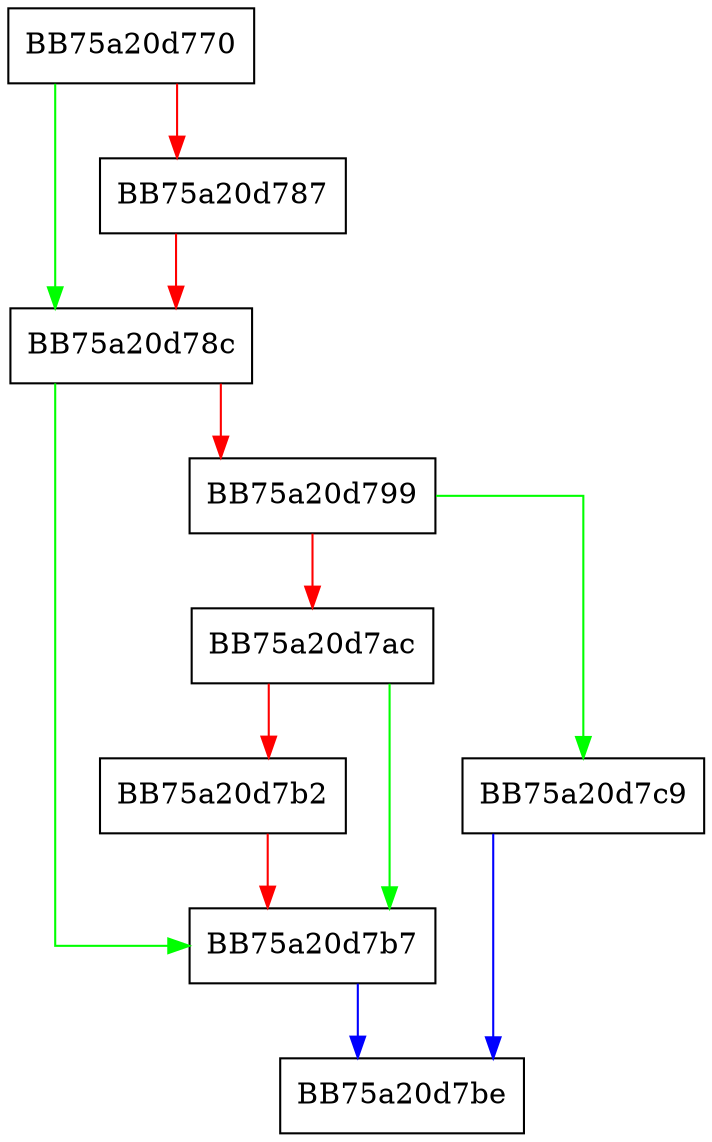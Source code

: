 digraph GetGlobalLuaState {
  node [shape="box"];
  graph [splines=ortho];
  BB75a20d770 -> BB75a20d78c [color="green"];
  BB75a20d770 -> BB75a20d787 [color="red"];
  BB75a20d787 -> BB75a20d78c [color="red"];
  BB75a20d78c -> BB75a20d7b7 [color="green"];
  BB75a20d78c -> BB75a20d799 [color="red"];
  BB75a20d799 -> BB75a20d7c9 [color="green"];
  BB75a20d799 -> BB75a20d7ac [color="red"];
  BB75a20d7ac -> BB75a20d7b7 [color="green"];
  BB75a20d7ac -> BB75a20d7b2 [color="red"];
  BB75a20d7b2 -> BB75a20d7b7 [color="red"];
  BB75a20d7b7 -> BB75a20d7be [color="blue"];
  BB75a20d7c9 -> BB75a20d7be [color="blue"];
}